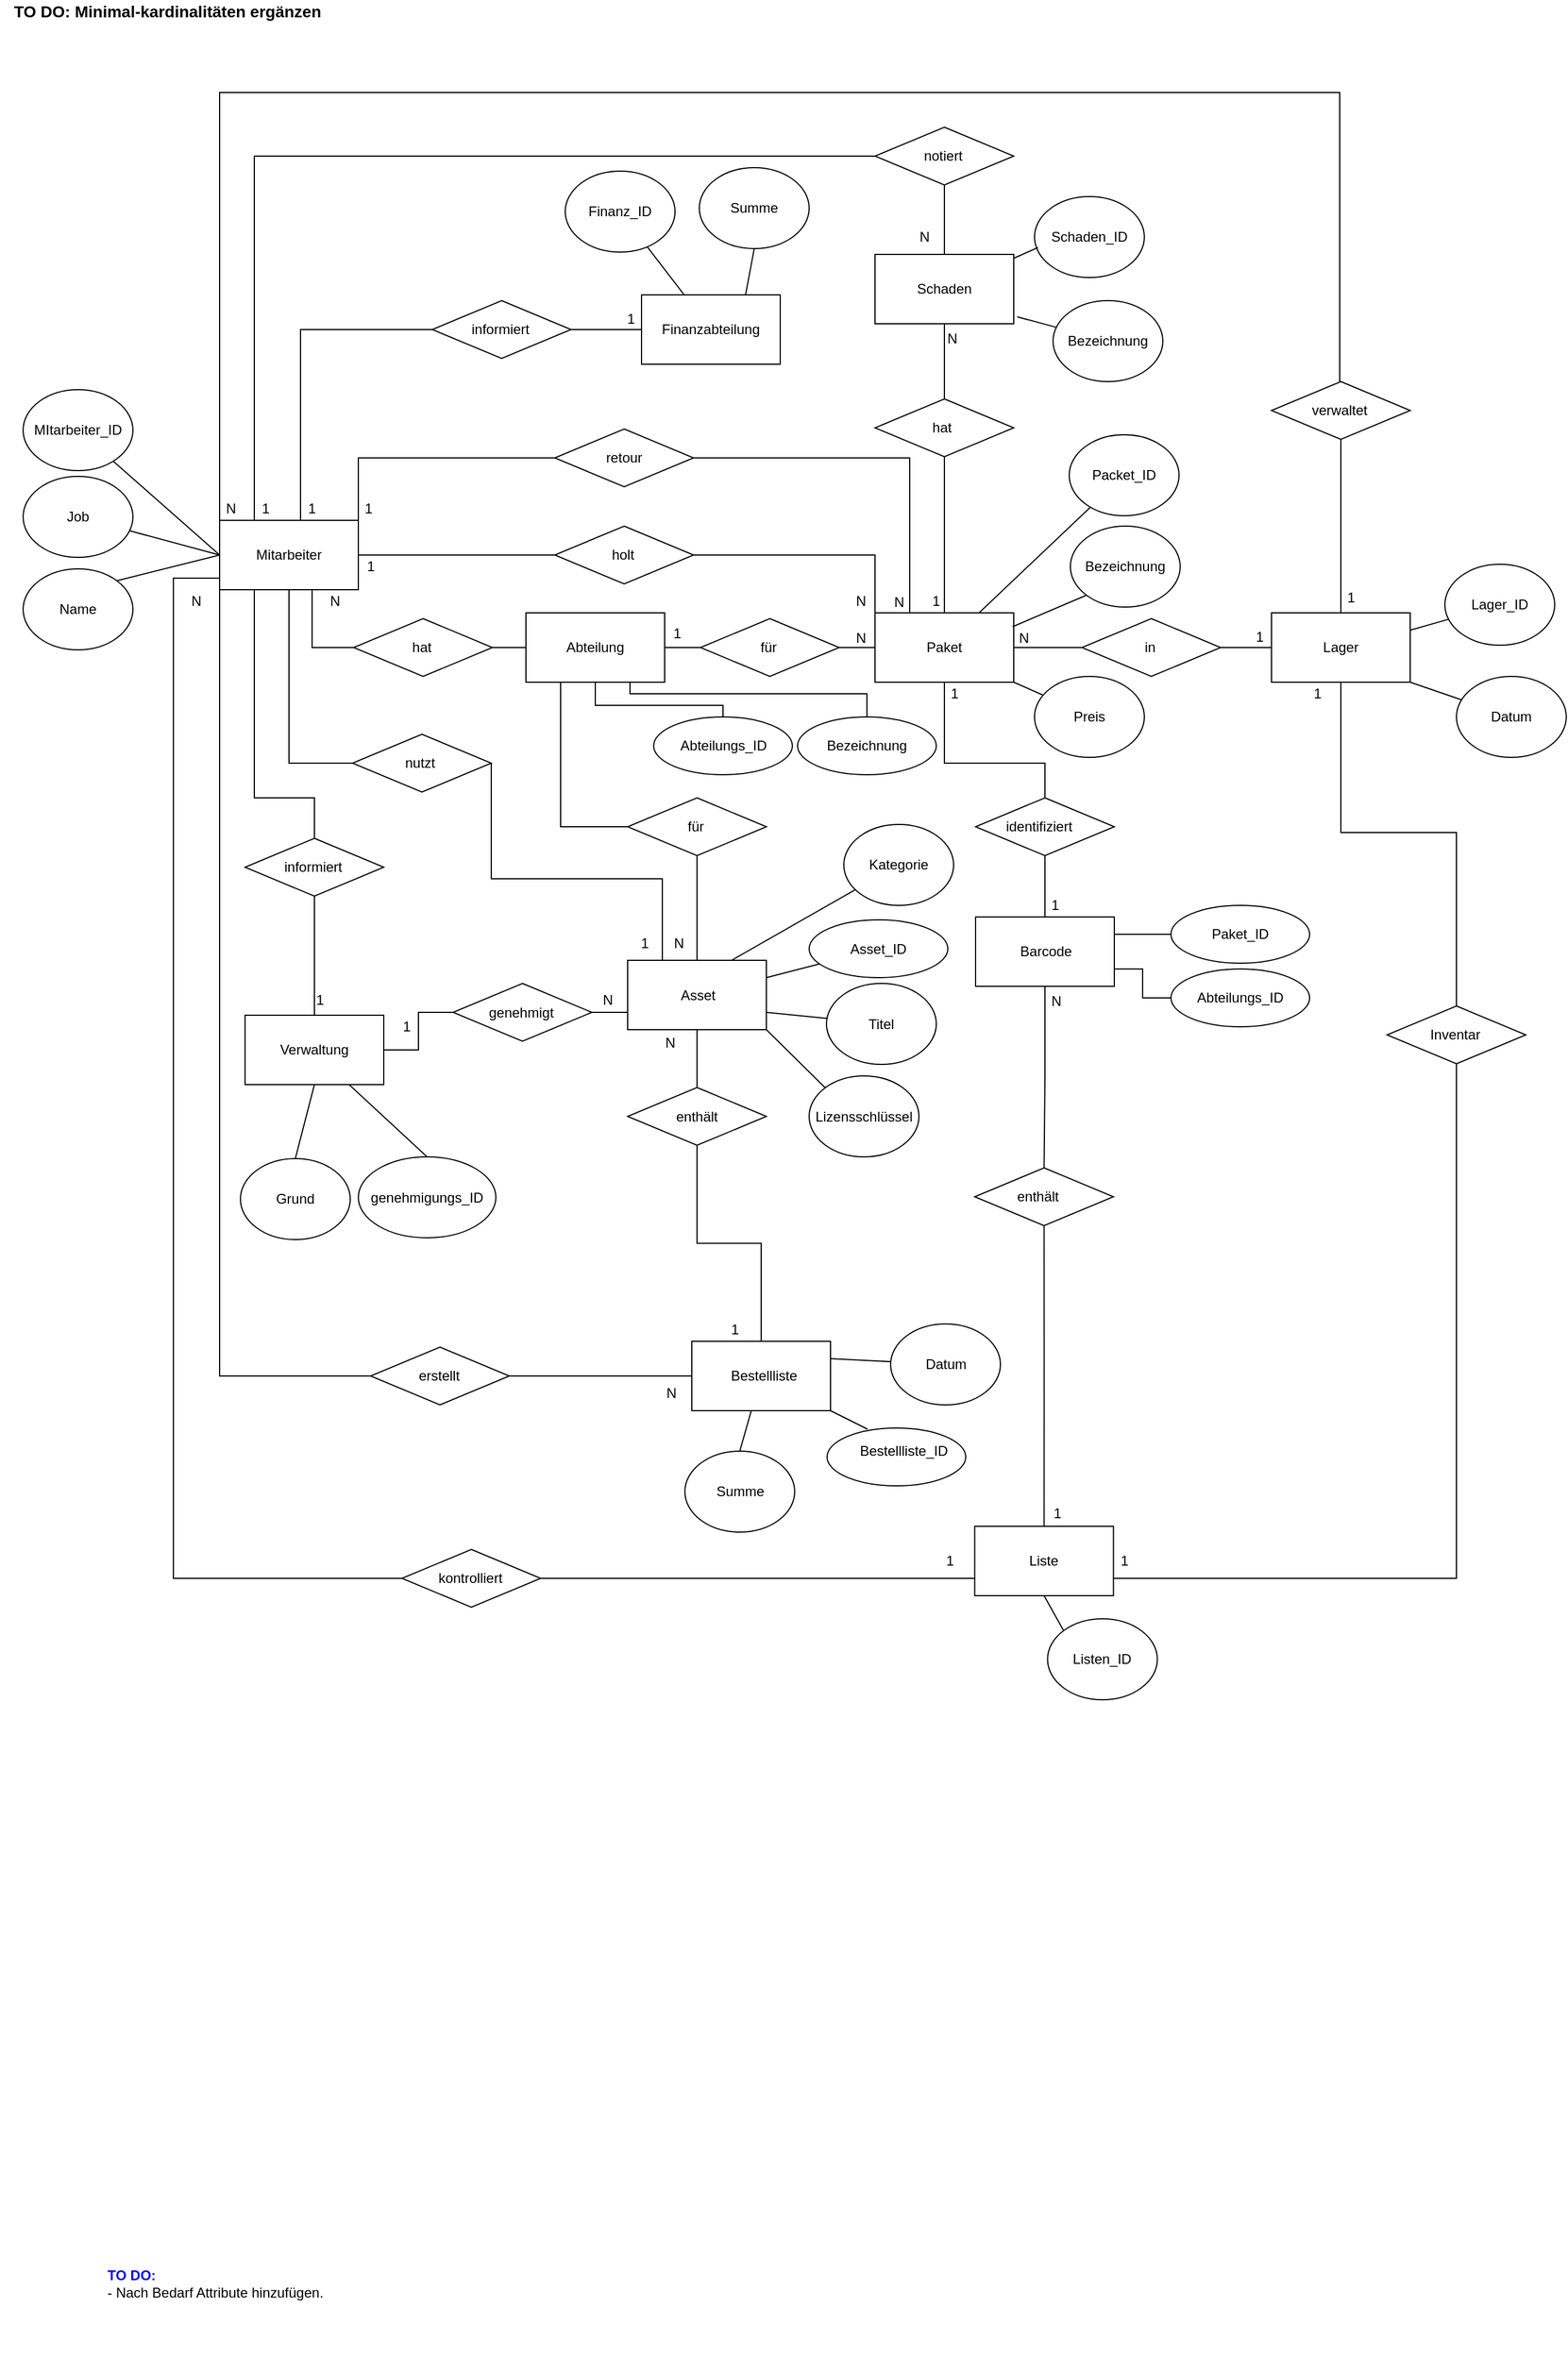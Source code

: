 <mxfile version="14.6.9" type="device"><diagram id="R2lEEEUBdFMjLlhIrx00" name="Page-1"><mxGraphModel dx="6753" dy="2744" grid="1" gridSize="10" guides="1" tooltips="1" connect="1" arrows="1" fold="1" page="1" pageScale="1" pageWidth="850" pageHeight="1100" math="0" shadow="0" extFonts="Permanent Marker^https://fonts.googleapis.com/css?family=Permanent+Marker"><root><mxCell id="0"/><mxCell id="1" parent="0"/><mxCell id="Y0P3rs4uNeHjat1fRH72-158" value="&lt;div align=&quot;left&quot;&gt;&lt;b&gt;&lt;font color=&quot;#0000FF&quot;&gt;TO DO:&lt;/font&gt; &lt;/b&gt;&lt;br&gt;&lt;/div&gt;&lt;div align=&quot;left&quot;&gt;- Nach Bedarf Attribute hinzufügen.&lt;/div&gt;" style="text;html=1;strokeColor=none;fillColor=none;align=left;verticalAlign=middle;whiteSpace=wrap;rounded=0;" parent="1" vertex="1"><mxGeometry x="-2409.5" y="840" width="399" height="130" as="geometry"/></mxCell><mxCell id="_R_d_fyW46zc55ehOHIV-56" style="edgeStyle=orthogonalEdgeStyle;rounded=0;orthogonalLoop=1;jettySize=auto;html=1;exitX=1;exitY=0.5;exitDx=0;exitDy=0;entryX=0;entryY=0.5;entryDx=0;entryDy=0;endArrow=none;endFill=0;" parent="1" source="_R_d_fyW46zc55ehOHIV-1" target="_R_d_fyW46zc55ehOHIV-52" edge="1"><mxGeometry relative="1" as="geometry"/></mxCell><mxCell id="_R_d_fyW46zc55ehOHIV-76" style="edgeStyle=orthogonalEdgeStyle;rounded=0;orthogonalLoop=1;jettySize=auto;html=1;exitX=0;exitY=0.75;exitDx=0;exitDy=0;entryX=0;entryY=0.5;entryDx=0;entryDy=0;endArrow=none;endFill=0;" parent="1" source="_R_d_fyW46zc55ehOHIV-1" target="_R_d_fyW46zc55ehOHIV-74" edge="1"><mxGeometry relative="1" as="geometry"><Array as="points"><mxPoint x="-2310" y="-570"/><mxPoint x="-2350" y="-570"/><mxPoint x="-2350" y="295"/></Array></mxGeometry></mxCell><mxCell id="_R_d_fyW46zc55ehOHIV-115" style="edgeStyle=orthogonalEdgeStyle;rounded=0;orthogonalLoop=1;jettySize=auto;html=1;exitX=0.5;exitY=0;exitDx=0;exitDy=0;entryX=0;entryY=0.5;entryDx=0;entryDy=0;endArrow=none;endFill=0;" parent="1" source="_R_d_fyW46zc55ehOHIV-1" target="_R_d_fyW46zc55ehOHIV-87" edge="1"><mxGeometry relative="1" as="geometry"><Array as="points"><mxPoint x="-2240" y="-620"/><mxPoint x="-2240" y="-785"/></Array></mxGeometry></mxCell><mxCell id="_R_d_fyW46zc55ehOHIV-116" style="edgeStyle=orthogonalEdgeStyle;rounded=0;orthogonalLoop=1;jettySize=auto;html=1;exitX=0;exitY=0;exitDx=0;exitDy=0;endArrow=none;endFill=0;entryX=0.5;entryY=0;entryDx=0;entryDy=0;" parent="1" source="_R_d_fyW46zc55ehOHIV-1" target="_R_d_fyW46zc55ehOHIV-118" edge="1"><mxGeometry relative="1" as="geometry"><mxPoint x="-1341" y="-840" as="targetPoint"/><Array as="points"><mxPoint x="-2310" y="-990"/><mxPoint x="-1341" y="-990"/></Array></mxGeometry></mxCell><mxCell id="_R_d_fyW46zc55ehOHIV-125" style="edgeStyle=orthogonalEdgeStyle;rounded=0;orthogonalLoop=1;jettySize=auto;html=1;exitX=0.5;exitY=0;exitDx=0;exitDy=0;endArrow=none;endFill=0;entryX=0;entryY=0.5;entryDx=0;entryDy=0;" parent="1" source="_R_d_fyW46zc55ehOHIV-1" target="_R_d_fyW46zc55ehOHIV-33" edge="1"><mxGeometry relative="1" as="geometry"><mxPoint x="-2250.059" y="-940" as="targetPoint"/><Array as="points"><mxPoint x="-2280" y="-620"/><mxPoint x="-2280" y="-935"/></Array></mxGeometry></mxCell><mxCell id="s68oPRrGWcNkz7mizjKu-5" style="edgeStyle=orthogonalEdgeStyle;rounded=0;orthogonalLoop=1;jettySize=auto;html=1;exitX=1;exitY=0;exitDx=0;exitDy=0;entryX=0;entryY=0.5;entryDx=0;entryDy=0;startArrow=none;startFill=0;strokeColor=#000000;endArrow=none;endFill=0;" edge="1" parent="1" source="_R_d_fyW46zc55ehOHIV-1" target="_R_d_fyW46zc55ehOHIV-91"><mxGeometry relative="1" as="geometry"/></mxCell><mxCell id="s68oPRrGWcNkz7mizjKu-67" style="edgeStyle=orthogonalEdgeStyle;rounded=0;orthogonalLoop=1;jettySize=auto;html=1;entryX=0.5;entryY=0;entryDx=0;entryDy=0;startArrow=none;startFill=0;endArrow=none;endFill=0;strokeColor=#000000;" edge="1" parent="1" target="s68oPRrGWcNkz7mizjKu-25"><mxGeometry relative="1" as="geometry"><mxPoint x="-2270" y="-560" as="sourcePoint"/><Array as="points"><mxPoint x="-2280" y="-560"/><mxPoint x="-2280" y="-380"/><mxPoint x="-2228" y="-380"/></Array></mxGeometry></mxCell><mxCell id="s68oPRrGWcNkz7mizjKu-75" style="edgeStyle=orthogonalEdgeStyle;rounded=0;orthogonalLoop=1;jettySize=auto;html=1;exitX=0.25;exitY=1;exitDx=0;exitDy=0;entryX=0;entryY=0.5;entryDx=0;entryDy=0;startArrow=none;startFill=0;endArrow=none;endFill=0;strokeColor=#000000;" edge="1" parent="1" source="_R_d_fyW46zc55ehOHIV-1" target="s68oPRrGWcNkz7mizjKu-73"><mxGeometry relative="1" as="geometry"><Array as="points"><mxPoint x="-2310" y="-560"/><mxPoint x="-2310" y="120"/></Array></mxGeometry></mxCell><mxCell id="s68oPRrGWcNkz7mizjKu-90" style="edgeStyle=orthogonalEdgeStyle;rounded=0;orthogonalLoop=1;jettySize=auto;html=1;exitX=0.5;exitY=1;exitDx=0;exitDy=0;entryX=0;entryY=0.5;entryDx=0;entryDy=0;startArrow=none;startFill=0;endArrow=none;endFill=0;strokeColor=#000000;" edge="1" parent="1" source="_R_d_fyW46zc55ehOHIV-1" target="s68oPRrGWcNkz7mizjKu-88"><mxGeometry relative="1" as="geometry"/></mxCell><mxCell id="_R_d_fyW46zc55ehOHIV-1" value="" style="rounded=0;whiteSpace=wrap;html=1;" parent="1" vertex="1"><mxGeometry x="-2310" y="-620" width="120" height="60" as="geometry"/></mxCell><mxCell id="_R_d_fyW46zc55ehOHIV-3" style="edgeStyle=orthogonalEdgeStyle;rounded=0;orthogonalLoop=1;jettySize=auto;html=1;exitX=1;exitY=0.5;exitDx=0;exitDy=0;entryX=0;entryY=0.5;entryDx=0;entryDy=0;endArrow=none;endFill=0;" parent="1" source="_R_d_fyW46zc55ehOHIV-5" target="_R_d_fyW46zc55ehOHIV-27" edge="1"><mxGeometry relative="1" as="geometry"/></mxCell><mxCell id="_R_d_fyW46zc55ehOHIV-4" style="edgeStyle=orthogonalEdgeStyle;rounded=0;orthogonalLoop=1;jettySize=auto;html=1;exitX=0.5;exitY=1;exitDx=0;exitDy=0;entryX=0.5;entryY=0;entryDx=0;entryDy=0;endArrow=none;endFill=0;" parent="1" source="_R_d_fyW46zc55ehOHIV-5" target="_R_d_fyW46zc55ehOHIV-16" edge="1"><mxGeometry relative="1" as="geometry"><Array as="points"><mxPoint x="-1683" y="-410"/><mxPoint x="-1596" y="-410"/></Array></mxGeometry></mxCell><mxCell id="_R_d_fyW46zc55ehOHIV-55" style="edgeStyle=orthogonalEdgeStyle;rounded=0;orthogonalLoop=1;jettySize=auto;html=1;exitX=0;exitY=0;exitDx=0;exitDy=0;entryX=1;entryY=0.5;entryDx=0;entryDy=0;endArrow=none;endFill=0;" parent="1" source="_R_d_fyW46zc55ehOHIV-5" target="_R_d_fyW46zc55ehOHIV-52" edge="1"><mxGeometry relative="1" as="geometry"/></mxCell><mxCell id="_R_d_fyW46zc55ehOHIV-5" value="" style="rounded=0;whiteSpace=wrap;html=1;" parent="1" vertex="1"><mxGeometry x="-1743" y="-540" width="120" height="60" as="geometry"/></mxCell><mxCell id="_R_d_fyW46zc55ehOHIV-6" value="Paket" style="text;html=1;strokeColor=none;fillColor=none;align=center;verticalAlign=middle;whiteSpace=wrap;rounded=0;" parent="1" vertex="1"><mxGeometry x="-1703" y="-520" width="40" height="20" as="geometry"/></mxCell><mxCell id="_R_d_fyW46zc55ehOHIV-7" style="edgeStyle=orthogonalEdgeStyle;rounded=0;orthogonalLoop=1;jettySize=auto;html=1;exitX=0.5;exitY=0;exitDx=0;exitDy=0;entryX=0.5;entryY=1;entryDx=0;entryDy=0;endArrow=none;endFill=0;" parent="1" source="_R_d_fyW46zc55ehOHIV-8" target="_R_d_fyW46zc55ehOHIV-18" edge="1"><mxGeometry relative="1" as="geometry"><Array as="points"><mxPoint x="-1596" y="121"/></Array></mxGeometry></mxCell><mxCell id="_R_d_fyW46zc55ehOHIV-8" value="" style="rounded=0;whiteSpace=wrap;html=1;" parent="1" vertex="1"><mxGeometry x="-1656.75" y="250" width="120" height="60" as="geometry"/></mxCell><mxCell id="_R_d_fyW46zc55ehOHIV-9" value="Liste" style="text;html=1;strokeColor=none;fillColor=none;align=center;verticalAlign=middle;whiteSpace=wrap;rounded=0;" parent="1" vertex="1"><mxGeometry x="-1616.75" y="270" width="40" height="20" as="geometry"/></mxCell><mxCell id="_R_d_fyW46zc55ehOHIV-10" style="edgeStyle=orthogonalEdgeStyle;rounded=0;orthogonalLoop=1;jettySize=auto;html=1;exitX=0.5;exitY=0;exitDx=0;exitDy=0;entryX=0.5;entryY=1;entryDx=0;entryDy=0;endArrow=none;endFill=0;" parent="1" source="_R_d_fyW46zc55ehOHIV-14" target="_R_d_fyW46zc55ehOHIV-16" edge="1"><mxGeometry relative="1" as="geometry"/></mxCell><mxCell id="_R_d_fyW46zc55ehOHIV-11" style="edgeStyle=orthogonalEdgeStyle;rounded=0;orthogonalLoop=1;jettySize=auto;html=1;exitX=0.5;exitY=1;exitDx=0;exitDy=0;entryX=0.5;entryY=0;entryDx=0;entryDy=0;endArrow=none;endFill=0;" parent="1" source="_R_d_fyW46zc55ehOHIV-14" target="_R_d_fyW46zc55ehOHIV-18" edge="1"><mxGeometry relative="1" as="geometry"/></mxCell><mxCell id="_R_d_fyW46zc55ehOHIV-12" style="edgeStyle=orthogonalEdgeStyle;rounded=0;orthogonalLoop=1;jettySize=auto;html=1;exitX=1;exitY=0.25;exitDx=0;exitDy=0;entryX=0;entryY=0.5;entryDx=0;entryDy=0;endArrow=none;endFill=0;" parent="1" source="_R_d_fyW46zc55ehOHIV-14" target="_R_d_fyW46zc55ehOHIV-29" edge="1"><mxGeometry relative="1" as="geometry"/></mxCell><mxCell id="_R_d_fyW46zc55ehOHIV-13" style="edgeStyle=orthogonalEdgeStyle;rounded=0;orthogonalLoop=1;jettySize=auto;html=1;exitX=1;exitY=0.75;exitDx=0;exitDy=0;entryX=0;entryY=0.5;entryDx=0;entryDy=0;endArrow=none;endFill=0;" parent="1" source="_R_d_fyW46zc55ehOHIV-14" target="_R_d_fyW46zc55ehOHIV-31" edge="1"><mxGeometry relative="1" as="geometry"/></mxCell><mxCell id="_R_d_fyW46zc55ehOHIV-14" value="" style="rounded=0;whiteSpace=wrap;html=1;" parent="1" vertex="1"><mxGeometry x="-1656" y="-277" width="120" height="60" as="geometry"/></mxCell><mxCell id="_R_d_fyW46zc55ehOHIV-15" value="Barcode" style="text;html=1;strokeColor=none;fillColor=none;align=center;verticalAlign=middle;whiteSpace=wrap;rounded=0;" parent="1" vertex="1"><mxGeometry x="-1615" y="-257" width="40" height="20" as="geometry"/></mxCell><mxCell id="_R_d_fyW46zc55ehOHIV-16" value="" style="rhombus;whiteSpace=wrap;html=1;" parent="1" vertex="1"><mxGeometry x="-1656" y="-380" width="120" height="50" as="geometry"/></mxCell><mxCell id="_R_d_fyW46zc55ehOHIV-17" value="identifiziert" style="text;html=1;strokeColor=none;fillColor=none;align=center;verticalAlign=middle;whiteSpace=wrap;rounded=0;" parent="1" vertex="1"><mxGeometry x="-1621" y="-365" width="40" height="20" as="geometry"/></mxCell><mxCell id="_R_d_fyW46zc55ehOHIV-18" value="" style="rhombus;whiteSpace=wrap;html=1;" parent="1" vertex="1"><mxGeometry x="-1656.75" y="-60" width="120" height="50" as="geometry"/></mxCell><mxCell id="_R_d_fyW46zc55ehOHIV-19" value="enthält" style="text;html=1;strokeColor=none;fillColor=none;align=center;verticalAlign=middle;whiteSpace=wrap;rounded=0;" parent="1" vertex="1"><mxGeometry x="-1621.75" y="-45" width="40" height="20" as="geometry"/></mxCell><mxCell id="_R_d_fyW46zc55ehOHIV-20" style="edgeStyle=orthogonalEdgeStyle;rounded=0;orthogonalLoop=1;jettySize=auto;html=1;exitX=0.5;exitY=1;exitDx=0;exitDy=0;entryX=0.5;entryY=0;entryDx=0;entryDy=0;endArrow=none;endFill=0;" parent="1" source="_R_d_fyW46zc55ehOHIV-22" target="_R_d_fyW46zc55ehOHIV-25" edge="1"><mxGeometry relative="1" as="geometry"/></mxCell><mxCell id="_R_d_fyW46zc55ehOHIV-22" value="" style="rounded=0;whiteSpace=wrap;html=1;" parent="1" vertex="1"><mxGeometry x="-1743" y="-850" width="120" height="60" as="geometry"/></mxCell><mxCell id="_R_d_fyW46zc55ehOHIV-23" value="Schaden" style="text;html=1;strokeColor=none;fillColor=none;align=center;verticalAlign=middle;whiteSpace=wrap;rounded=0;" parent="1" vertex="1"><mxGeometry x="-1703" y="-830" width="40" height="20" as="geometry"/></mxCell><mxCell id="_R_d_fyW46zc55ehOHIV-24" style="edgeStyle=orthogonalEdgeStyle;rounded=0;orthogonalLoop=1;jettySize=auto;html=1;exitX=0.5;exitY=1;exitDx=0;exitDy=0;endArrow=none;endFill=0;" parent="1" source="_R_d_fyW46zc55ehOHIV-25" target="_R_d_fyW46zc55ehOHIV-5" edge="1"><mxGeometry relative="1" as="geometry"/></mxCell><mxCell id="_R_d_fyW46zc55ehOHIV-25" value="" style="rhombus;whiteSpace=wrap;html=1;" parent="1" vertex="1"><mxGeometry x="-1743" y="-725" width="120" height="50" as="geometry"/></mxCell><mxCell id="_R_d_fyW46zc55ehOHIV-26" value="hat" style="text;html=1;strokeColor=none;fillColor=none;align=center;verticalAlign=middle;whiteSpace=wrap;rounded=0;" parent="1" vertex="1"><mxGeometry x="-1705" y="-710" width="40" height="20" as="geometry"/></mxCell><mxCell id="_R_d_fyW46zc55ehOHIV-27" value="" style="rhombus;whiteSpace=wrap;html=1;" parent="1" vertex="1"><mxGeometry x="-1564" y="-535" width="120" height="50" as="geometry"/></mxCell><mxCell id="_R_d_fyW46zc55ehOHIV-28" value="in" style="text;html=1;strokeColor=none;fillColor=none;align=center;verticalAlign=middle;whiteSpace=wrap;rounded=0;" parent="1" vertex="1"><mxGeometry x="-1525" y="-520" width="40" height="20" as="geometry"/></mxCell><mxCell id="_R_d_fyW46zc55ehOHIV-29" value="" style="ellipse;whiteSpace=wrap;html=1;" parent="1" vertex="1"><mxGeometry x="-1487" y="-287" width="120" height="50" as="geometry"/></mxCell><mxCell id="_R_d_fyW46zc55ehOHIV-30" value="Paket_ID" style="text;html=1;strokeColor=none;fillColor=none;align=center;verticalAlign=middle;whiteSpace=wrap;rounded=0;" parent="1" vertex="1"><mxGeometry x="-1447" y="-272" width="40" height="20" as="geometry"/></mxCell><mxCell id="_R_d_fyW46zc55ehOHIV-31" value="" style="ellipse;whiteSpace=wrap;html=1;" parent="1" vertex="1"><mxGeometry x="-1487" y="-232" width="120" height="50" as="geometry"/></mxCell><mxCell id="_R_d_fyW46zc55ehOHIV-32" value="Abteilungs_ID" style="text;html=1;strokeColor=none;fillColor=none;align=center;verticalAlign=middle;whiteSpace=wrap;rounded=0;" parent="1" vertex="1"><mxGeometry x="-1447" y="-217" width="40" height="20" as="geometry"/></mxCell><mxCell id="_R_d_fyW46zc55ehOHIV-123" style="edgeStyle=orthogonalEdgeStyle;rounded=0;orthogonalLoop=1;jettySize=auto;html=1;exitX=0.5;exitY=1;exitDx=0;exitDy=0;entryX=0.5;entryY=0;entryDx=0;entryDy=0;endArrow=none;endFill=0;" parent="1" source="_R_d_fyW46zc55ehOHIV-33" target="_R_d_fyW46zc55ehOHIV-22" edge="1"><mxGeometry relative="1" as="geometry"/></mxCell><mxCell id="_R_d_fyW46zc55ehOHIV-33" value="" style="rhombus;whiteSpace=wrap;html=1;" parent="1" vertex="1"><mxGeometry x="-1743" y="-960" width="120" height="50" as="geometry"/></mxCell><mxCell id="_R_d_fyW46zc55ehOHIV-34" value="notiert" style="text;html=1;strokeColor=none;fillColor=none;align=center;verticalAlign=middle;whiteSpace=wrap;rounded=0;" parent="1" vertex="1"><mxGeometry x="-1704" y="-945" width="40" height="20" as="geometry"/></mxCell><mxCell id="_R_d_fyW46zc55ehOHIV-36" value="N" style="text;html=1;strokeColor=none;fillColor=none;align=center;verticalAlign=middle;whiteSpace=wrap;rounded=0;" parent="1" vertex="1"><mxGeometry x="-1775" y="-528" width="40" height="20" as="geometry"/></mxCell><mxCell id="_R_d_fyW46zc55ehOHIV-37" value="1" style="text;html=1;strokeColor=none;fillColor=none;align=center;verticalAlign=middle;whiteSpace=wrap;rounded=0;" parent="1" vertex="1"><mxGeometry x="-1607" y="-297" width="40" height="20" as="geometry"/></mxCell><mxCell id="_R_d_fyW46zc55ehOHIV-38" value="1" style="text;html=1;strokeColor=none;fillColor=none;align=center;verticalAlign=middle;whiteSpace=wrap;rounded=0;" parent="1" vertex="1"><mxGeometry x="-1694" y="-480" width="40" height="20" as="geometry"/></mxCell><mxCell id="_R_d_fyW46zc55ehOHIV-39" value="1" style="text;html=1;strokeColor=none;fillColor=none;align=center;verticalAlign=middle;whiteSpace=wrap;rounded=0;" parent="1" vertex="1"><mxGeometry x="-1605" y="229" width="40" height="20" as="geometry"/></mxCell><mxCell id="_R_d_fyW46zc55ehOHIV-40" value="N" style="text;html=1;strokeColor=none;fillColor=none;align=center;verticalAlign=middle;whiteSpace=wrap;rounded=0;" parent="1" vertex="1"><mxGeometry x="-1606" y="-214" width="40" height="20" as="geometry"/></mxCell><mxCell id="_R_d_fyW46zc55ehOHIV-41" value="1" style="text;html=1;strokeColor=none;fillColor=none;align=center;verticalAlign=middle;whiteSpace=wrap;rounded=0;" parent="1" vertex="1"><mxGeometry x="-1698.25" y="270" width="40" height="20" as="geometry"/></mxCell><mxCell id="_R_d_fyW46zc55ehOHIV-42" value="N" style="text;html=1;strokeColor=none;fillColor=none;align=center;verticalAlign=middle;whiteSpace=wrap;rounded=0;" parent="1" vertex="1"><mxGeometry x="-1775" y="-560" width="40" height="20" as="geometry"/></mxCell><mxCell id="_R_d_fyW46zc55ehOHIV-43" value="1" style="text;html=1;strokeColor=none;fillColor=none;align=center;verticalAlign=middle;whiteSpace=wrap;rounded=0;" parent="1" vertex="1"><mxGeometry x="-1710" y="-560" width="40" height="20" as="geometry"/></mxCell><mxCell id="_R_d_fyW46zc55ehOHIV-44" value="N" style="text;html=1;strokeColor=none;fillColor=none;align=center;verticalAlign=middle;whiteSpace=wrap;rounded=0;" parent="1" vertex="1"><mxGeometry x="-1696" y="-787" width="40" height="20" as="geometry"/></mxCell><mxCell id="_R_d_fyW46zc55ehOHIV-45" value="N" style="text;html=1;strokeColor=none;fillColor=none;align=center;verticalAlign=middle;whiteSpace=wrap;rounded=0;" parent="1" vertex="1"><mxGeometry x="-1720" y="-875" width="40" height="20" as="geometry"/></mxCell><mxCell id="_R_d_fyW46zc55ehOHIV-46" value="N" style="text;html=1;strokeColor=none;fillColor=none;align=center;verticalAlign=middle;whiteSpace=wrap;rounded=0;" parent="1" vertex="1"><mxGeometry x="-1742" y="-559" width="40" height="20" as="geometry"/></mxCell><mxCell id="_R_d_fyW46zc55ehOHIV-47" value="N" style="text;html=1;strokeColor=none;fillColor=none;align=center;verticalAlign=middle;whiteSpace=wrap;rounded=0;" parent="1" vertex="1"><mxGeometry x="-1634" y="-528" width="40" height="20" as="geometry"/></mxCell><mxCell id="_R_d_fyW46zc55ehOHIV-48" value="1" style="text;html=1;strokeColor=none;fillColor=none;align=center;verticalAlign=middle;whiteSpace=wrap;rounded=0;" parent="1" vertex="1"><mxGeometry x="-1546.75" y="270" width="40" height="20" as="geometry"/></mxCell><mxCell id="_R_d_fyW46zc55ehOHIV-50" value="Mitarbeiter" style="text;html=1;strokeColor=none;fillColor=none;align=center;verticalAlign=middle;whiteSpace=wrap;rounded=0;" parent="1" vertex="1"><mxGeometry x="-2270" y="-600" width="40" height="20" as="geometry"/></mxCell><mxCell id="_R_d_fyW46zc55ehOHIV-52" value="" style="rhombus;whiteSpace=wrap;html=1;" parent="1" vertex="1"><mxGeometry x="-2020" y="-615" width="120" height="50" as="geometry"/></mxCell><mxCell id="_R_d_fyW46zc55ehOHIV-53" value="holt" style="text;html=1;strokeColor=none;fillColor=none;align=center;verticalAlign=middle;whiteSpace=wrap;rounded=0;" parent="1" vertex="1"><mxGeometry x="-1981" y="-600" width="40" height="20" as="geometry"/></mxCell><mxCell id="_R_d_fyW46zc55ehOHIV-57" style="edgeStyle=orthogonalEdgeStyle;rounded=0;orthogonalLoop=1;jettySize=auto;html=1;entryX=0.5;entryY=0;entryDx=0;entryDy=0;endArrow=none;endFill=0;exitX=0.75;exitY=1;exitDx=0;exitDy=0;" parent="1" source="_R_d_fyW46zc55ehOHIV-60" target="_R_d_fyW46zc55ehOHIV-64" edge="1"><mxGeometry relative="1" as="geometry"><mxPoint x="-1965" y="-480" as="sourcePoint"/><Array as="points"><mxPoint x="-1955" y="-470"/><mxPoint x="-1750" y="-470"/></Array></mxGeometry></mxCell><mxCell id="_R_d_fyW46zc55ehOHIV-59" style="edgeStyle=orthogonalEdgeStyle;rounded=0;orthogonalLoop=1;jettySize=auto;html=1;exitX=1;exitY=0.5;exitDx=0;exitDy=0;entryX=0;entryY=0.5;entryDx=0;entryDy=0;endArrow=none;endFill=0;" parent="1" source="_R_d_fyW46zc55ehOHIV-60" target="_R_d_fyW46zc55ehOHIV-62" edge="1"><mxGeometry relative="1" as="geometry"/></mxCell><mxCell id="s68oPRrGWcNkz7mizjKu-85" style="edgeStyle=orthogonalEdgeStyle;rounded=0;orthogonalLoop=1;jettySize=auto;html=1;exitX=0.5;exitY=1;exitDx=0;exitDy=0;entryX=0.5;entryY=0;entryDx=0;entryDy=0;startArrow=none;startFill=0;endArrow=none;endFill=0;strokeColor=#000000;" edge="1" parent="1" source="_R_d_fyW46zc55ehOHIV-60" target="_R_d_fyW46zc55ehOHIV-66"><mxGeometry relative="1" as="geometry"><Array as="points"><mxPoint x="-1985" y="-460"/><mxPoint x="-1875" y="-460"/></Array></mxGeometry></mxCell><mxCell id="s68oPRrGWcNkz7mizjKu-86" style="edgeStyle=orthogonalEdgeStyle;rounded=0;orthogonalLoop=1;jettySize=auto;html=1;exitX=0.25;exitY=1;exitDx=0;exitDy=0;entryX=0;entryY=0.5;entryDx=0;entryDy=0;startArrow=none;startFill=0;endArrow=none;endFill=0;strokeColor=#000000;" edge="1" parent="1" source="_R_d_fyW46zc55ehOHIV-60" target="s68oPRrGWcNkz7mizjKu-82"><mxGeometry relative="1" as="geometry"/></mxCell><mxCell id="_R_d_fyW46zc55ehOHIV-60" value="" style="rounded=0;whiteSpace=wrap;html=1;" parent="1" vertex="1"><mxGeometry x="-2045" y="-540" width="120" height="60" as="geometry"/></mxCell><mxCell id="_R_d_fyW46zc55ehOHIV-61" value="Abteilung" style="text;html=1;strokeColor=none;fillColor=none;align=center;verticalAlign=middle;whiteSpace=wrap;rounded=0;" parent="1" vertex="1"><mxGeometry x="-2005" y="-520" width="40" height="20" as="geometry"/></mxCell><mxCell id="_R_d_fyW46zc55ehOHIV-69" style="edgeStyle=orthogonalEdgeStyle;rounded=0;orthogonalLoop=1;jettySize=auto;html=1;exitX=1;exitY=0.5;exitDx=0;exitDy=0;endArrow=none;endFill=0;" parent="1" source="_R_d_fyW46zc55ehOHIV-62" target="_R_d_fyW46zc55ehOHIV-5" edge="1"><mxGeometry relative="1" as="geometry"/></mxCell><mxCell id="_R_d_fyW46zc55ehOHIV-62" value="" style="rhombus;whiteSpace=wrap;html=1;" parent="1" vertex="1"><mxGeometry x="-1894" y="-535" width="120" height="50" as="geometry"/></mxCell><mxCell id="_R_d_fyW46zc55ehOHIV-63" value="für" style="text;html=1;strokeColor=none;fillColor=none;align=center;verticalAlign=middle;whiteSpace=wrap;rounded=0;" parent="1" vertex="1"><mxGeometry x="-1855" y="-520" width="40" height="20" as="geometry"/></mxCell><mxCell id="_R_d_fyW46zc55ehOHIV-64" value="" style="ellipse;whiteSpace=wrap;html=1;" parent="1" vertex="1"><mxGeometry x="-1810" y="-450" width="120" height="50" as="geometry"/></mxCell><mxCell id="_R_d_fyW46zc55ehOHIV-65" value="Bezeichnung" style="text;html=1;strokeColor=none;fillColor=none;align=center;verticalAlign=middle;whiteSpace=wrap;rounded=0;" parent="1" vertex="1"><mxGeometry x="-1770" y="-435" width="40" height="20" as="geometry"/></mxCell><mxCell id="_R_d_fyW46zc55ehOHIV-66" value="" style="ellipse;whiteSpace=wrap;html=1;" parent="1" vertex="1"><mxGeometry x="-1934.5" y="-450" width="120" height="50" as="geometry"/></mxCell><mxCell id="_R_d_fyW46zc55ehOHIV-67" value="Abteilungs_ID" style="text;html=1;strokeColor=none;fillColor=none;align=center;verticalAlign=middle;whiteSpace=wrap;rounded=0;" parent="1" vertex="1"><mxGeometry x="-1894.5" y="-435" width="40" height="20" as="geometry"/></mxCell><mxCell id="_R_d_fyW46zc55ehOHIV-68" value="1" style="text;html=1;strokeColor=none;fillColor=none;align=center;verticalAlign=middle;whiteSpace=wrap;rounded=0;" parent="1" vertex="1"><mxGeometry x="-1934" y="-532" width="40" height="20" as="geometry"/></mxCell><mxCell id="_R_d_fyW46zc55ehOHIV-77" style="edgeStyle=orthogonalEdgeStyle;rounded=0;orthogonalLoop=1;jettySize=auto;html=1;exitX=1;exitY=0.5;exitDx=0;exitDy=0;entryX=0;entryY=0.75;entryDx=0;entryDy=0;endArrow=none;endFill=0;" parent="1" source="_R_d_fyW46zc55ehOHIV-74" target="_R_d_fyW46zc55ehOHIV-8" edge="1"><mxGeometry relative="1" as="geometry"><Array as="points"><mxPoint x="-1894.75" y="295"/><mxPoint x="-1894.75" y="295"/></Array></mxGeometry></mxCell><mxCell id="_R_d_fyW46zc55ehOHIV-74" value="" style="rhombus;whiteSpace=wrap;html=1;" parent="1" vertex="1"><mxGeometry x="-2152.25" y="270" width="120" height="50" as="geometry"/></mxCell><mxCell id="_R_d_fyW46zc55ehOHIV-75" value="kontrolliert" style="text;html=1;strokeColor=none;fillColor=none;align=center;verticalAlign=middle;whiteSpace=wrap;rounded=0;" parent="1" vertex="1"><mxGeometry x="-2113.25" y="285" width="40" height="20" as="geometry"/></mxCell><mxCell id="_R_d_fyW46zc55ehOHIV-84" style="edgeStyle=orthogonalEdgeStyle;rounded=0;orthogonalLoop=1;jettySize=auto;html=1;exitX=0;exitY=0.5;exitDx=0;exitDy=0;entryX=1;entryY=0.5;entryDx=0;entryDy=0;endArrow=none;endFill=0;" parent="1" source="_R_d_fyW46zc55ehOHIV-85" target="_R_d_fyW46zc55ehOHIV-87" edge="1"><mxGeometry relative="1" as="geometry"/></mxCell><mxCell id="_R_d_fyW46zc55ehOHIV-85" value="" style="rounded=0;whiteSpace=wrap;html=1;" parent="1" vertex="1"><mxGeometry x="-1945" y="-815" width="120" height="60" as="geometry"/></mxCell><mxCell id="_R_d_fyW46zc55ehOHIV-86" value="Finanzabteilung" style="text;html=1;strokeColor=none;fillColor=none;align=center;verticalAlign=middle;whiteSpace=wrap;rounded=0;" parent="1" vertex="1"><mxGeometry x="-1905" y="-795" width="40" height="20" as="geometry"/></mxCell><mxCell id="_R_d_fyW46zc55ehOHIV-87" value="" style="rhombus;whiteSpace=wrap;html=1;" parent="1" vertex="1"><mxGeometry x="-2126" y="-810" width="120" height="50" as="geometry"/></mxCell><mxCell id="_R_d_fyW46zc55ehOHIV-88" value="informiert" style="text;html=1;strokeColor=none;fillColor=none;align=center;verticalAlign=middle;whiteSpace=wrap;rounded=0;" parent="1" vertex="1"><mxGeometry x="-2087" y="-795" width="40" height="20" as="geometry"/></mxCell><mxCell id="_R_d_fyW46zc55ehOHIV-89" value="1" style="text;html=1;strokeColor=none;fillColor=none;align=center;verticalAlign=middle;whiteSpace=wrap;rounded=0;" parent="1" vertex="1"><mxGeometry x="-1974" y="-804" width="40" height="20" as="geometry"/></mxCell><mxCell id="s68oPRrGWcNkz7mizjKu-7" style="edgeStyle=orthogonalEdgeStyle;rounded=0;orthogonalLoop=1;jettySize=auto;html=1;exitX=1;exitY=0.5;exitDx=0;exitDy=0;entryX=0.25;entryY=0;entryDx=0;entryDy=0;startArrow=none;startFill=0;endArrow=none;endFill=0;strokeColor=#000000;" edge="1" parent="1" source="_R_d_fyW46zc55ehOHIV-91" target="_R_d_fyW46zc55ehOHIV-5"><mxGeometry relative="1" as="geometry"/></mxCell><mxCell id="_R_d_fyW46zc55ehOHIV-91" value="" style="rhombus;whiteSpace=wrap;html=1;" parent="1" vertex="1"><mxGeometry x="-2020" y="-699" width="120" height="50" as="geometry"/></mxCell><mxCell id="_R_d_fyW46zc55ehOHIV-96" value="retour" style="text;html=1;strokeColor=none;fillColor=none;align=center;verticalAlign=middle;whiteSpace=wrap;rounded=0;" parent="1" vertex="1"><mxGeometry x="-1980" y="-684" width="40" height="20" as="geometry"/></mxCell><mxCell id="_R_d_fyW46zc55ehOHIV-97" style="edgeStyle=orthogonalEdgeStyle;rounded=0;orthogonalLoop=1;jettySize=auto;html=1;exitX=0;exitY=0.5;exitDx=0;exitDy=0;entryX=1;entryY=0.5;entryDx=0;entryDy=0;endArrow=none;endFill=0;" parent="1" source="_R_d_fyW46zc55ehOHIV-98" target="_R_d_fyW46zc55ehOHIV-27" edge="1"><mxGeometry relative="1" as="geometry"><mxPoint x="-1290.0" y="-509" as="targetPoint"/></mxGeometry></mxCell><mxCell id="_R_d_fyW46zc55ehOHIV-110" style="edgeStyle=orthogonalEdgeStyle;rounded=0;orthogonalLoop=1;jettySize=auto;html=1;exitX=0.75;exitY=1;exitDx=0;exitDy=0;entryX=0.5;entryY=0;entryDx=0;entryDy=0;endArrow=none;endFill=0;" parent="1" source="_R_d_fyW46zc55ehOHIV-98" target="_R_d_fyW46zc55ehOHIV-105" edge="1"><mxGeometry relative="1" as="geometry"><Array as="points"><mxPoint x="-1340" y="-480"/><mxPoint x="-1340" y="-350"/><mxPoint x="-1240" y="-350"/></Array></mxGeometry></mxCell><mxCell id="_R_d_fyW46zc55ehOHIV-98" value="" style="rounded=0;whiteSpace=wrap;html=1;" parent="1" vertex="1"><mxGeometry x="-1400" y="-540" width="120" height="60" as="geometry"/></mxCell><mxCell id="_R_d_fyW46zc55ehOHIV-99" value="Lager" style="text;html=1;strokeColor=none;fillColor=none;align=center;verticalAlign=middle;whiteSpace=wrap;rounded=0;" parent="1" vertex="1"><mxGeometry x="-1360" y="-520" width="40" height="20" as="geometry"/></mxCell><mxCell id="_R_d_fyW46zc55ehOHIV-102" value="1" style="text;html=1;strokeColor=none;fillColor=none;align=center;verticalAlign=middle;whiteSpace=wrap;rounded=0;" parent="1" vertex="1"><mxGeometry x="-1430" y="-529" width="40" height="20" as="geometry"/></mxCell><mxCell id="_R_d_fyW46zc55ehOHIV-103" value="1" style="text;html=1;strokeColor=none;fillColor=none;align=center;verticalAlign=middle;whiteSpace=wrap;rounded=0;" parent="1" vertex="1"><mxGeometry x="-1351" y="-563" width="40" height="20" as="geometry"/></mxCell><mxCell id="_R_d_fyW46zc55ehOHIV-104" value="1" style="text;html=1;strokeColor=none;fillColor=none;align=center;verticalAlign=middle;whiteSpace=wrap;rounded=0;" parent="1" vertex="1"><mxGeometry x="-1380" y="-480" width="40" height="20" as="geometry"/></mxCell><mxCell id="_R_d_fyW46zc55ehOHIV-114" style="edgeStyle=orthogonalEdgeStyle;rounded=0;orthogonalLoop=1;jettySize=auto;html=1;exitX=0.5;exitY=1;exitDx=0;exitDy=0;entryX=1;entryY=0.75;entryDx=0;entryDy=0;endArrow=none;endFill=0;" parent="1" source="_R_d_fyW46zc55ehOHIV-105" target="_R_d_fyW46zc55ehOHIV-8" edge="1"><mxGeometry relative="1" as="geometry"><Array as="points"><mxPoint x="-1240" y="295"/></Array></mxGeometry></mxCell><mxCell id="_R_d_fyW46zc55ehOHIV-105" value="" style="rhombus;whiteSpace=wrap;html=1;" parent="1" vertex="1"><mxGeometry x="-1300" y="-200" width="120" height="50" as="geometry"/></mxCell><mxCell id="_R_d_fyW46zc55ehOHIV-106" value="Inventar" style="text;html=1;strokeColor=none;fillColor=none;align=center;verticalAlign=middle;whiteSpace=wrap;rounded=0;" parent="1" vertex="1"><mxGeometry x="-1261" y="-185" width="40" height="20" as="geometry"/></mxCell><mxCell id="_R_d_fyW46zc55ehOHIV-120" style="edgeStyle=orthogonalEdgeStyle;rounded=0;orthogonalLoop=1;jettySize=auto;html=1;exitX=0.5;exitY=1;exitDx=0;exitDy=0;entryX=0.5;entryY=0;entryDx=0;entryDy=0;endArrow=none;endFill=0;" parent="1" source="_R_d_fyW46zc55ehOHIV-118" target="_R_d_fyW46zc55ehOHIV-98" edge="1"><mxGeometry relative="1" as="geometry"/></mxCell><mxCell id="_R_d_fyW46zc55ehOHIV-118" value="" style="rhombus;whiteSpace=wrap;html=1;" parent="1" vertex="1"><mxGeometry x="-1400" y="-740" width="120" height="50" as="geometry"/></mxCell><mxCell id="_R_d_fyW46zc55ehOHIV-119" value="verwaltet" style="text;html=1;strokeColor=none;fillColor=none;align=center;verticalAlign=middle;whiteSpace=wrap;rounded=0;" parent="1" vertex="1"><mxGeometry x="-1361" y="-725" width="40" height="20" as="geometry"/></mxCell><mxCell id="_R_d_fyW46zc55ehOHIV-128" style="edgeStyle=orthogonalEdgeStyle;rounded=0;orthogonalLoop=1;jettySize=auto;html=1;exitX=1;exitY=0.5;exitDx=0;exitDy=0;entryX=0;entryY=0.5;entryDx=0;entryDy=0;endArrow=none;endFill=0;" parent="1" source="_R_d_fyW46zc55ehOHIV-126" target="_R_d_fyW46zc55ehOHIV-60" edge="1"><mxGeometry relative="1" as="geometry"/></mxCell><mxCell id="_R_d_fyW46zc55ehOHIV-129" style="edgeStyle=orthogonalEdgeStyle;rounded=0;orthogonalLoop=1;jettySize=auto;html=1;exitX=0;exitY=0.5;exitDx=0;exitDy=0;entryX=0.5;entryY=1;entryDx=0;entryDy=0;endArrow=none;endFill=0;" parent="1" source="_R_d_fyW46zc55ehOHIV-126" target="_R_d_fyW46zc55ehOHIV-1" edge="1"><mxGeometry relative="1" as="geometry"><Array as="points"><mxPoint x="-2230" y="-510"/><mxPoint x="-2230" y="-560"/></Array></mxGeometry></mxCell><mxCell id="_R_d_fyW46zc55ehOHIV-126" value="" style="rhombus;whiteSpace=wrap;html=1;" parent="1" vertex="1"><mxGeometry x="-2194" y="-535" width="120" height="50" as="geometry"/></mxCell><mxCell id="_R_d_fyW46zc55ehOHIV-127" value="hat" style="text;html=1;strokeColor=none;fillColor=none;align=center;verticalAlign=middle;whiteSpace=wrap;rounded=0;" parent="1" vertex="1"><mxGeometry x="-2155" y="-520" width="40" height="20" as="geometry"/></mxCell><mxCell id="_R_d_fyW46zc55ehOHIV-131" value="1" style="text;html=1;strokeColor=none;fillColor=none;align=center;verticalAlign=middle;whiteSpace=wrap;rounded=0;" parent="1" vertex="1"><mxGeometry x="-2250" y="-640" width="40" height="20" as="geometry"/></mxCell><mxCell id="_R_d_fyW46zc55ehOHIV-132" value="1" style="text;html=1;strokeColor=none;fillColor=none;align=center;verticalAlign=middle;whiteSpace=wrap;rounded=0;" parent="1" vertex="1"><mxGeometry x="-2199" y="-590" width="40" height="20" as="geometry"/></mxCell><mxCell id="_R_d_fyW46zc55ehOHIV-133" value="N" style="text;html=1;strokeColor=none;fillColor=none;align=center;verticalAlign=middle;whiteSpace=wrap;rounded=0;" parent="1" vertex="1"><mxGeometry x="-2230" y="-560" width="40" height="20" as="geometry"/></mxCell><mxCell id="_R_d_fyW46zc55ehOHIV-137" value="N" style="text;html=1;strokeColor=none;fillColor=none;align=center;verticalAlign=middle;whiteSpace=wrap;rounded=0;" parent="1" vertex="1"><mxGeometry x="-2350" y="-560" width="40" height="20" as="geometry"/></mxCell><mxCell id="_R_d_fyW46zc55ehOHIV-138" value="1" style="text;html=1;strokeColor=none;fillColor=none;align=center;verticalAlign=middle;whiteSpace=wrap;rounded=0;" parent="1" vertex="1"><mxGeometry x="-2290" y="-640" width="40" height="20" as="geometry"/></mxCell><mxCell id="_R_d_fyW46zc55ehOHIV-141" value="N" style="text;html=1;strokeColor=none;fillColor=none;align=center;verticalAlign=middle;whiteSpace=wrap;rounded=0;" parent="1" vertex="1"><mxGeometry x="-2320" y="-640" width="40" height="20" as="geometry"/></mxCell><mxCell id="4nArfHA0KIjbY4lrzI_A-1" value="Schaden_ID" style="ellipse;whiteSpace=wrap;html=1;" parent="1" vertex="1"><mxGeometry x="-1605" y="-900" width="95" height="70" as="geometry"/></mxCell><mxCell id="4nArfHA0KIjbY4lrzI_A-2" value="Lager_ID" style="ellipse;whiteSpace=wrap;html=1;" parent="1" vertex="1"><mxGeometry x="-1250" y="-582" width="95" height="70" as="geometry"/></mxCell><mxCell id="4nArfHA0KIjbY4lrzI_A-3" value="Listen_ID" style="ellipse;whiteSpace=wrap;html=1;" parent="1" vertex="1"><mxGeometry x="-1593.75" y="330" width="95" height="70" as="geometry"/></mxCell><mxCell id="4nArfHA0KIjbY4lrzI_A-4" value="MItarbeiter_ID" style="ellipse;whiteSpace=wrap;html=1;" parent="1" vertex="1"><mxGeometry x="-2480" y="-733" width="95" height="70" as="geometry"/></mxCell><mxCell id="4nArfHA0KIjbY4lrzI_A-5" value="Bezeichnung" style="ellipse;whiteSpace=wrap;html=1;" parent="1" vertex="1"><mxGeometry x="-1589" y="-810" width="95" height="70" as="geometry"/></mxCell><mxCell id="4nArfHA0KIjbY4lrzI_A-6" value="Finanz_ID" style="ellipse;whiteSpace=wrap;html=1;" parent="1" vertex="1"><mxGeometry x="-2011" y="-922" width="95" height="70" as="geometry"/></mxCell><mxCell id="4nArfHA0KIjbY4lrzI_A-7" value="Summe" style="ellipse;whiteSpace=wrap;html=1;" parent="1" vertex="1"><mxGeometry x="-1895" y="-925" width="95" height="70" as="geometry"/></mxCell><mxCell id="4nArfHA0KIjbY4lrzI_A-8" value="Name" style="ellipse;whiteSpace=wrap;html=1;" parent="1" vertex="1"><mxGeometry x="-2480" y="-578" width="95" height="70" as="geometry"/></mxCell><mxCell id="4nArfHA0KIjbY4lrzI_A-9" value="Job" style="ellipse;whiteSpace=wrap;html=1;" parent="1" vertex="1"><mxGeometry x="-2480" y="-658" width="95" height="70" as="geometry"/></mxCell><mxCell id="4nArfHA0KIjbY4lrzI_A-11" value="Datum" style="ellipse;whiteSpace=wrap;html=1;" parent="1" vertex="1"><mxGeometry x="-1240" y="-485" width="95" height="70" as="geometry"/></mxCell><mxCell id="4nArfHA0KIjbY4lrzI_A-12" value="Packet_ID" style="ellipse;whiteSpace=wrap;html=1;" parent="1" vertex="1"><mxGeometry x="-1575" y="-694" width="95" height="70" as="geometry"/></mxCell><mxCell id="4nArfHA0KIjbY4lrzI_A-13" value="Bezeichnung" style="ellipse;whiteSpace=wrap;html=1;" parent="1" vertex="1"><mxGeometry x="-1574" y="-615" width="95" height="70" as="geometry"/></mxCell><mxCell id="4nArfHA0KIjbY4lrzI_A-14" value="Preis" style="ellipse;whiteSpace=wrap;html=1;" parent="1" vertex="1"><mxGeometry x="-1605" y="-485" width="95" height="70" as="geometry"/></mxCell><mxCell id="4nArfHA0KIjbY4lrzI_A-15" value="" style="endArrow=none;html=1;exitX=1;exitY=1;exitDx=0;exitDy=0;" parent="1" source="_R_d_fyW46zc55ehOHIV-5" target="4nArfHA0KIjbY4lrzI_A-14" edge="1"><mxGeometry width="50" height="50" relative="1" as="geometry"><mxPoint x="-1600" y="-320" as="sourcePoint"/><mxPoint x="-1550" y="-370" as="targetPoint"/><Array as="points"><mxPoint x="-1598" y="-469"/></Array></mxGeometry></mxCell><mxCell id="4nArfHA0KIjbY4lrzI_A-18" value="" style="endArrow=none;html=1;exitX=0.75;exitY=0;exitDx=0;exitDy=0;" parent="1" source="_R_d_fyW46zc55ehOHIV-5" target="4nArfHA0KIjbY4lrzI_A-12" edge="1"><mxGeometry width="50" height="50" relative="1" as="geometry"><mxPoint x="-1850" y="-400" as="sourcePoint"/><mxPoint x="-1800" y="-450" as="targetPoint"/></mxGeometry></mxCell><mxCell id="4nArfHA0KIjbY4lrzI_A-19" value="" style="endArrow=none;html=1;entryX=0;entryY=1;entryDx=0;entryDy=0;exitX=0.25;exitY=0;exitDx=0;exitDy=0;" parent="1" source="_R_d_fyW46zc55ehOHIV-47" target="4nArfHA0KIjbY4lrzI_A-13" edge="1"><mxGeometry width="50" height="50" relative="1" as="geometry"><mxPoint x="-1620" y="-520" as="sourcePoint"/><mxPoint x="-1800" y="-450" as="targetPoint"/></mxGeometry></mxCell><mxCell id="4nArfHA0KIjbY4lrzI_A-20" value="" style="endArrow=none;html=1;entryX=1.025;entryY=0.9;entryDx=0;entryDy=0;entryPerimeter=0;" parent="1" source="4nArfHA0KIjbY4lrzI_A-5" target="_R_d_fyW46zc55ehOHIV-22" edge="1"><mxGeometry width="50" height="50" relative="1" as="geometry"><mxPoint x="-1580" y="-700" as="sourcePoint"/><mxPoint x="-1530" y="-750" as="targetPoint"/></mxGeometry></mxCell><mxCell id="4nArfHA0KIjbY4lrzI_A-21" value="" style="endArrow=none;html=1;entryX=0.032;entryY=0.629;entryDx=0;entryDy=0;entryPerimeter=0;" parent="1" source="_R_d_fyW46zc55ehOHIV-22" target="4nArfHA0KIjbY4lrzI_A-1" edge="1"><mxGeometry width="50" height="50" relative="1" as="geometry"><mxPoint x="-1580" y="-700" as="sourcePoint"/><mxPoint x="-1530" y="-750" as="targetPoint"/></mxGeometry></mxCell><mxCell id="4nArfHA0KIjbY4lrzI_A-22" value="" style="endArrow=none;html=1;entryX=0.5;entryY=1;entryDx=0;entryDy=0;exitX=0.75;exitY=0;exitDx=0;exitDy=0;" parent="1" source="_R_d_fyW46zc55ehOHIV-85" target="4nArfHA0KIjbY4lrzI_A-7" edge="1"><mxGeometry width="50" height="50" relative="1" as="geometry"><mxPoint x="-1881" y="-595" as="sourcePoint"/><mxPoint x="-1831" y="-645" as="targetPoint"/></mxGeometry></mxCell><mxCell id="4nArfHA0KIjbY4lrzI_A-23" value="" style="endArrow=none;html=1;" parent="1" source="_R_d_fyW46zc55ehOHIV-85" target="4nArfHA0KIjbY4lrzI_A-6" edge="1"><mxGeometry width="50" height="50" relative="1" as="geometry"><mxPoint x="-1881" y="-595" as="sourcePoint"/><mxPoint x="-1831" y="-645" as="targetPoint"/></mxGeometry></mxCell><mxCell id="4nArfHA0KIjbY4lrzI_A-24" value="" style="endArrow=none;html=1;exitX=0;exitY=0.5;exitDx=0;exitDy=0;" parent="1" source="_R_d_fyW46zc55ehOHIV-1" target="4nArfHA0KIjbY4lrzI_A-4" edge="1"><mxGeometry width="50" height="50" relative="1" as="geometry"><mxPoint x="-2160" y="-540" as="sourcePoint"/><mxPoint x="-2110" y="-590" as="targetPoint"/></mxGeometry></mxCell><mxCell id="4nArfHA0KIjbY4lrzI_A-25" value="" style="endArrow=none;html=1;" parent="1" source="4nArfHA0KIjbY4lrzI_A-9" edge="1"><mxGeometry width="50" height="50" relative="1" as="geometry"><mxPoint x="-2160" y="-540" as="sourcePoint"/><mxPoint x="-2310" y="-590" as="targetPoint"/></mxGeometry></mxCell><mxCell id="4nArfHA0KIjbY4lrzI_A-26" value="" style="endArrow=none;html=1;exitX=1;exitY=0;exitDx=0;exitDy=0;entryX=0;entryY=0.5;entryDx=0;entryDy=0;" parent="1" source="4nArfHA0KIjbY4lrzI_A-8" target="_R_d_fyW46zc55ehOHIV-1" edge="1"><mxGeometry width="50" height="50" relative="1" as="geometry"><mxPoint x="-2160" y="-540" as="sourcePoint"/><mxPoint x="-2110" y="-590" as="targetPoint"/></mxGeometry></mxCell><mxCell id="4nArfHA0KIjbY4lrzI_A-27" value="" style="endArrow=none;html=1;exitX=1;exitY=0.25;exitDx=0;exitDy=0;" parent="1" source="_R_d_fyW46zc55ehOHIV-98" target="4nArfHA0KIjbY4lrzI_A-2" edge="1"><mxGeometry width="50" height="50" relative="1" as="geometry"><mxPoint x="-1100" y="-440" as="sourcePoint"/><mxPoint x="-1050" y="-490" as="targetPoint"/></mxGeometry></mxCell><mxCell id="4nArfHA0KIjbY4lrzI_A-28" value="" style="endArrow=none;html=1;exitX=1;exitY=1;exitDx=0;exitDy=0;" parent="1" source="_R_d_fyW46zc55ehOHIV-98" target="4nArfHA0KIjbY4lrzI_A-11" edge="1"><mxGeometry width="50" height="50" relative="1" as="geometry"><mxPoint x="-1100" y="-440" as="sourcePoint"/><mxPoint x="-1050" y="-490" as="targetPoint"/></mxGeometry></mxCell><mxCell id="4nArfHA0KIjbY4lrzI_A-29" value="" style="endArrow=none;html=1;entryX=0.5;entryY=1;entryDx=0;entryDy=0;exitX=0;exitY=0;exitDx=0;exitDy=0;" parent="1" source="4nArfHA0KIjbY4lrzI_A-3" target="_R_d_fyW46zc55ehOHIV-8" edge="1"><mxGeometry width="50" height="50" relative="1" as="geometry"><mxPoint x="-1313.75" y="300" as="sourcePoint"/><mxPoint x="-1263.75" y="250" as="targetPoint"/></mxGeometry></mxCell><mxCell id="9NEsNMfjLLRpzdJuHsC_-1" value="1" style="text;html=1;strokeColor=none;fillColor=none;align=center;verticalAlign=middle;whiteSpace=wrap;rounded=0;" parent="1" vertex="1"><mxGeometry x="-2201" y="-640" width="40" height="20" as="geometry"/></mxCell><mxCell id="9NEsNMfjLLRpzdJuHsC_-2" value="TO DO: Minimal-kardinalitäten ergänzen" style="text;html=1;strokeColor=none;fillColor=none;align=center;verticalAlign=middle;whiteSpace=wrap;rounded=0;fontSize=14;fontStyle=1" parent="1" vertex="1"><mxGeometry x="-2500" y="-1070" width="290" height="20" as="geometry"/></mxCell><mxCell id="s68oPRrGWcNkz7mizjKu-70" style="edgeStyle=orthogonalEdgeStyle;rounded=0;orthogonalLoop=1;jettySize=auto;html=1;exitX=0.5;exitY=1;exitDx=0;exitDy=0;startArrow=none;startFill=0;endArrow=none;endFill=0;strokeColor=#000000;entryX=0.5;entryY=0;entryDx=0;entryDy=0;" edge="1" parent="1" source="s68oPRrGWcNkz7mizjKu-25" target="s68oPRrGWcNkz7mizjKu-29"><mxGeometry relative="1" as="geometry"><mxPoint x="-2358.62" y="-238" as="targetPoint"/><Array as="points"><mxPoint x="-2227.62" y="-198"/><mxPoint x="-2227.62" y="-198"/></Array></mxGeometry></mxCell><mxCell id="s68oPRrGWcNkz7mizjKu-25" value="" style="rhombus;whiteSpace=wrap;html=1;" vertex="1" parent="1"><mxGeometry x="-2288" y="-345" width="120" height="50" as="geometry"/></mxCell><mxCell id="s68oPRrGWcNkz7mizjKu-26" value="informiert" style="text;html=1;strokeColor=none;fillColor=none;align=center;verticalAlign=middle;whiteSpace=wrap;rounded=0;" vertex="1" parent="1"><mxGeometry x="-2249" y="-330" width="40" height="20" as="geometry"/></mxCell><mxCell id="s68oPRrGWcNkz7mizjKu-79" style="edgeStyle=orthogonalEdgeStyle;rounded=0;orthogonalLoop=1;jettySize=auto;html=1;exitX=1;exitY=0.5;exitDx=0;exitDy=0;entryX=0;entryY=0.5;entryDx=0;entryDy=0;startArrow=none;startFill=0;endArrow=none;endFill=0;strokeColor=#000000;" edge="1" parent="1" source="s68oPRrGWcNkz7mizjKu-29" target="s68oPRrGWcNkz7mizjKu-77"><mxGeometry relative="1" as="geometry"/></mxCell><mxCell id="s68oPRrGWcNkz7mizjKu-29" value="" style="rounded=0;whiteSpace=wrap;html=1;" vertex="1" parent="1"><mxGeometry x="-2288" y="-192" width="120" height="60" as="geometry"/></mxCell><mxCell id="s68oPRrGWcNkz7mizjKu-30" value="Verwaltung" style="text;html=1;strokeColor=none;fillColor=none;align=center;verticalAlign=middle;whiteSpace=wrap;rounded=0;" vertex="1" parent="1"><mxGeometry x="-2248" y="-172" width="40" height="20" as="geometry"/></mxCell><mxCell id="s68oPRrGWcNkz7mizjKu-31" value="1" style="text;html=1;strokeColor=none;fillColor=none;align=center;verticalAlign=middle;whiteSpace=wrap;rounded=0;" vertex="1" parent="1"><mxGeometry x="-2243" y="-215" width="40" height="20" as="geometry"/></mxCell><mxCell id="s68oPRrGWcNkz7mizjKu-32" value="genehmigungs_ID" style="ellipse;whiteSpace=wrap;html=1;" vertex="1" parent="1"><mxGeometry x="-2190" y="-69.5" width="119" height="70" as="geometry"/></mxCell><mxCell id="s68oPRrGWcNkz7mizjKu-33" value="Grund" style="ellipse;whiteSpace=wrap;html=1;" vertex="1" parent="1"><mxGeometry x="-2292" y="-68" width="95" height="70" as="geometry"/></mxCell><mxCell id="s68oPRrGWcNkz7mizjKu-36" value="1" style="text;html=1;strokeColor=none;fillColor=none;align=center;verticalAlign=middle;whiteSpace=wrap;rounded=0;" vertex="1" parent="1"><mxGeometry x="-2168" y="-192" width="40" height="20" as="geometry"/></mxCell><mxCell id="s68oPRrGWcNkz7mizjKu-37" value="" style="rounded=0;whiteSpace=wrap;html=1;" vertex="1" parent="1"><mxGeometry x="-1957" y="-239.5" width="120" height="60" as="geometry"/></mxCell><mxCell id="s68oPRrGWcNkz7mizjKu-38" value="Asset" style="text;html=1;strokeColor=none;fillColor=none;align=center;verticalAlign=middle;whiteSpace=wrap;rounded=0;" vertex="1" parent="1"><mxGeometry x="-1916" y="-219.5" width="40" height="20" as="geometry"/></mxCell><mxCell id="s68oPRrGWcNkz7mizjKu-39" value="N" style="text;html=1;strokeColor=none;fillColor=none;align=center;verticalAlign=middle;whiteSpace=wrap;rounded=0;" vertex="1" parent="1"><mxGeometry x="-1994.5" y="-215" width="40" height="20" as="geometry"/></mxCell><mxCell id="s68oPRrGWcNkz7mizjKu-40" value="" style="rounded=0;whiteSpace=wrap;html=1;" vertex="1" parent="1"><mxGeometry x="-1901.5" y="90" width="120" height="60" as="geometry"/></mxCell><mxCell id="s68oPRrGWcNkz7mizjKu-41" value="Bestellliste" style="text;html=1;strokeColor=none;fillColor=none;align=center;verticalAlign=middle;whiteSpace=wrap;rounded=0;" vertex="1" parent="1"><mxGeometry x="-1859.5" y="110" width="40" height="20" as="geometry"/></mxCell><mxCell id="s68oPRrGWcNkz7mizjKu-42" style="edgeStyle=orthogonalEdgeStyle;rounded=0;orthogonalLoop=1;jettySize=auto;html=1;exitX=0.5;exitY=0;exitDx=0;exitDy=0;entryX=0.5;entryY=1;entryDx=0;entryDy=0;endArrow=none;endFill=0;" edge="1" parent="1" source="s68oPRrGWcNkz7mizjKu-44" target="s68oPRrGWcNkz7mizjKu-37"><mxGeometry relative="1" as="geometry"/></mxCell><mxCell id="s68oPRrGWcNkz7mizjKu-43" style="edgeStyle=orthogonalEdgeStyle;rounded=0;orthogonalLoop=1;jettySize=auto;html=1;exitX=0.5;exitY=1;exitDx=0;exitDy=0;entryX=0.5;entryY=0;entryDx=0;entryDy=0;endArrow=none;endFill=0;" edge="1" parent="1" source="s68oPRrGWcNkz7mizjKu-44" target="s68oPRrGWcNkz7mizjKu-40"><mxGeometry relative="1" as="geometry"/></mxCell><mxCell id="s68oPRrGWcNkz7mizjKu-44" value="" style="rhombus;whiteSpace=wrap;html=1;" vertex="1" parent="1"><mxGeometry x="-1957.0" y="-129.5" width="120" height="50" as="geometry"/></mxCell><mxCell id="s68oPRrGWcNkz7mizjKu-45" value="enthält" style="text;html=1;strokeColor=none;fillColor=none;align=center;verticalAlign=middle;whiteSpace=wrap;rounded=0;" vertex="1" parent="1"><mxGeometry x="-1917.0" y="-114.5" width="40" height="20" as="geometry"/></mxCell><mxCell id="s68oPRrGWcNkz7mizjKu-46" value="1" style="text;html=1;strokeColor=none;fillColor=none;align=center;verticalAlign=middle;whiteSpace=wrap;rounded=0;" vertex="1" parent="1"><mxGeometry x="-1962" y="-264.5" width="40" height="20" as="geometry"/></mxCell><mxCell id="s68oPRrGWcNkz7mizjKu-47" value="" style="ellipse;whiteSpace=wrap;html=1;" vertex="1" parent="1"><mxGeometry x="-1800.0" y="-274.5" width="120" height="50" as="geometry"/></mxCell><mxCell id="s68oPRrGWcNkz7mizjKu-48" value="Asset_ID" style="text;html=1;strokeColor=none;fillColor=none;align=center;verticalAlign=middle;whiteSpace=wrap;rounded=0;" vertex="1" parent="1"><mxGeometry x="-1760.0" y="-259.5" width="40" height="20" as="geometry"/></mxCell><mxCell id="s68oPRrGWcNkz7mizjKu-49" value="" style="ellipse;whiteSpace=wrap;html=1;" vertex="1" parent="1"><mxGeometry x="-1784.5" y="165" width="120" height="50" as="geometry"/></mxCell><mxCell id="s68oPRrGWcNkz7mizjKu-50" value="Bestellliste_ID" style="text;html=1;strokeColor=none;fillColor=none;align=center;verticalAlign=middle;whiteSpace=wrap;rounded=0;" vertex="1" parent="1"><mxGeometry x="-1738.5" y="175" width="40" height="20" as="geometry"/></mxCell><mxCell id="s68oPRrGWcNkz7mizjKu-51" value="Kategorie" style="ellipse;whiteSpace=wrap;html=1;" vertex="1" parent="1"><mxGeometry x="-1770" y="-357" width="95" height="70" as="geometry"/></mxCell><mxCell id="s68oPRrGWcNkz7mizjKu-52" value="Titel" style="ellipse;whiteSpace=wrap;html=1;" vertex="1" parent="1"><mxGeometry x="-1785" y="-219.5" width="95" height="70" as="geometry"/></mxCell><mxCell id="s68oPRrGWcNkz7mizjKu-53" value="Lizensschlüssel" style="ellipse;whiteSpace=wrap;html=1;" vertex="1" parent="1"><mxGeometry x="-1800" y="-139.5" width="95" height="70" as="geometry"/></mxCell><mxCell id="s68oPRrGWcNkz7mizjKu-54" value="Summe" style="ellipse;whiteSpace=wrap;html=1;" vertex="1" parent="1"><mxGeometry x="-1907.5" y="185" width="95" height="70" as="geometry"/></mxCell><mxCell id="s68oPRrGWcNkz7mizjKu-55" value="Datum" style="ellipse;whiteSpace=wrap;html=1;" vertex="1" parent="1"><mxGeometry x="-1729.5" y="75" width="95" height="70" as="geometry"/></mxCell><mxCell id="s68oPRrGWcNkz7mizjKu-56" value="" style="endArrow=none;html=1;exitX=0.75;exitY=0;exitDx=0;exitDy=0;" edge="1" parent="1" source="s68oPRrGWcNkz7mizjKu-37" target="s68oPRrGWcNkz7mizjKu-51"><mxGeometry width="50" height="50" relative="1" as="geometry"><mxPoint x="-1760" y="-168.5" as="sourcePoint"/><mxPoint x="-1710" y="-218.5" as="targetPoint"/></mxGeometry></mxCell><mxCell id="s68oPRrGWcNkz7mizjKu-57" value="" style="endArrow=none;html=1;exitX=1;exitY=0.25;exitDx=0;exitDy=0;" edge="1" parent="1" source="s68oPRrGWcNkz7mizjKu-37" target="s68oPRrGWcNkz7mizjKu-47"><mxGeometry width="50" height="50" relative="1" as="geometry"><mxPoint x="-1760" y="-168.5" as="sourcePoint"/><mxPoint x="-1710" y="-218.5" as="targetPoint"/></mxGeometry></mxCell><mxCell id="s68oPRrGWcNkz7mizjKu-58" value="" style="endArrow=none;html=1;exitX=1;exitY=0.75;exitDx=0;exitDy=0;" edge="1" parent="1" source="s68oPRrGWcNkz7mizjKu-37" target="s68oPRrGWcNkz7mizjKu-52"><mxGeometry width="50" height="50" relative="1" as="geometry"><mxPoint x="-1760" y="-168.5" as="sourcePoint"/><mxPoint x="-1710" y="-218.5" as="targetPoint"/></mxGeometry></mxCell><mxCell id="s68oPRrGWcNkz7mizjKu-59" value="" style="endArrow=none;html=1;exitX=1;exitY=1;exitDx=0;exitDy=0;entryX=0;entryY=0;entryDx=0;entryDy=0;" edge="1" parent="1" source="s68oPRrGWcNkz7mizjKu-37" target="s68oPRrGWcNkz7mizjKu-53"><mxGeometry width="50" height="50" relative="1" as="geometry"><mxPoint x="-1760" y="-168.5" as="sourcePoint"/><mxPoint x="-1710" y="-218.5" as="targetPoint"/></mxGeometry></mxCell><mxCell id="s68oPRrGWcNkz7mizjKu-60" value="" style="endArrow=none;html=1;exitX=1;exitY=0.25;exitDx=0;exitDy=0;" edge="1" parent="1" source="s68oPRrGWcNkz7mizjKu-40" target="s68oPRrGWcNkz7mizjKu-55"><mxGeometry width="50" height="50" relative="1" as="geometry"><mxPoint x="-1704.5" y="-65" as="sourcePoint"/><mxPoint x="-1654.5" y="-115" as="targetPoint"/></mxGeometry></mxCell><mxCell id="s68oPRrGWcNkz7mizjKu-61" value="" style="endArrow=none;html=1;exitX=1;exitY=1;exitDx=0;exitDy=0;entryX=0.292;entryY=0.02;entryDx=0;entryDy=0;entryPerimeter=0;" edge="1" parent="1" source="s68oPRrGWcNkz7mizjKu-40" target="s68oPRrGWcNkz7mizjKu-49"><mxGeometry width="50" height="50" relative="1" as="geometry"><mxPoint x="-1704.5" y="-65" as="sourcePoint"/><mxPoint x="-1654.5" y="-115" as="targetPoint"/></mxGeometry></mxCell><mxCell id="s68oPRrGWcNkz7mizjKu-62" value="" style="endArrow=none;html=1;exitX=0.5;exitY=0;exitDx=0;exitDy=0;" edge="1" parent="1" source="s68oPRrGWcNkz7mizjKu-54" target="s68oPRrGWcNkz7mizjKu-40"><mxGeometry width="50" height="50" relative="1" as="geometry"><mxPoint x="-1704.5" y="-65" as="sourcePoint"/><mxPoint x="-1654.5" y="-115" as="targetPoint"/></mxGeometry></mxCell><mxCell id="s68oPRrGWcNkz7mizjKu-63" value="N" style="text;html=1;strokeColor=none;fillColor=none;align=center;verticalAlign=middle;whiteSpace=wrap;rounded=0;" vertex="1" parent="1"><mxGeometry x="-1925" y="-264.5" width="25" height="20" as="geometry"/></mxCell><mxCell id="s68oPRrGWcNkz7mizjKu-64" value="N" style="text;html=1;strokeColor=none;fillColor=none;align=center;verticalAlign=middle;whiteSpace=wrap;rounded=0;" vertex="1" parent="1"><mxGeometry x="-1940" y="-178.5" width="40" height="20" as="geometry"/></mxCell><mxCell id="s68oPRrGWcNkz7mizjKu-65" value="1" style="text;html=1;strokeColor=none;fillColor=none;align=center;verticalAlign=middle;whiteSpace=wrap;rounded=0;" vertex="1" parent="1"><mxGeometry x="-1884.5" y="70" width="40" height="20" as="geometry"/></mxCell><mxCell id="s68oPRrGWcNkz7mizjKu-66" value="N" style="text;html=1;strokeColor=none;fillColor=none;align=center;verticalAlign=middle;whiteSpace=wrap;rounded=0;" vertex="1" parent="1"><mxGeometry x="-1939.5" y="125" width="40" height="20" as="geometry"/></mxCell><mxCell id="s68oPRrGWcNkz7mizjKu-71" value="" style="endArrow=none;html=1;strokeColor=#000000;entryX=0.5;entryY=0;entryDx=0;entryDy=0;exitX=0.5;exitY=1;exitDx=0;exitDy=0;" edge="1" parent="1" source="s68oPRrGWcNkz7mizjKu-29" target="s68oPRrGWcNkz7mizjKu-33"><mxGeometry width="50" height="50" relative="1" as="geometry"><mxPoint x="-2182" y="-168" as="sourcePoint"/><mxPoint x="-2132" y="-218" as="targetPoint"/></mxGeometry></mxCell><mxCell id="s68oPRrGWcNkz7mizjKu-72" value="" style="endArrow=none;html=1;strokeColor=#000000;entryX=0.5;entryY=0;entryDx=0;entryDy=0;exitX=0.75;exitY=1;exitDx=0;exitDy=0;" edge="1" parent="1" source="s68oPRrGWcNkz7mizjKu-29" target="s68oPRrGWcNkz7mizjKu-32"><mxGeometry width="50" height="50" relative="1" as="geometry"><mxPoint x="-2182" y="-168" as="sourcePoint"/><mxPoint x="-2134.75" y="-68" as="targetPoint"/></mxGeometry></mxCell><mxCell id="s68oPRrGWcNkz7mizjKu-76" style="edgeStyle=orthogonalEdgeStyle;rounded=0;orthogonalLoop=1;jettySize=auto;html=1;exitX=1;exitY=0.5;exitDx=0;exitDy=0;entryX=0;entryY=0.5;entryDx=0;entryDy=0;startArrow=none;startFill=0;endArrow=none;endFill=0;strokeColor=#000000;" edge="1" parent="1" source="s68oPRrGWcNkz7mizjKu-73" target="s68oPRrGWcNkz7mizjKu-40"><mxGeometry relative="1" as="geometry"/></mxCell><mxCell id="s68oPRrGWcNkz7mizjKu-73" value="" style="rhombus;whiteSpace=wrap;html=1;" vertex="1" parent="1"><mxGeometry x="-2179.38" y="95" width="120" height="50" as="geometry"/></mxCell><mxCell id="s68oPRrGWcNkz7mizjKu-74" value="erstellt" style="text;html=1;strokeColor=none;fillColor=none;align=center;verticalAlign=middle;whiteSpace=wrap;rounded=0;" vertex="1" parent="1"><mxGeometry x="-2140.38" y="110" width="40" height="20" as="geometry"/></mxCell><mxCell id="s68oPRrGWcNkz7mizjKu-80" style="edgeStyle=orthogonalEdgeStyle;rounded=0;orthogonalLoop=1;jettySize=auto;html=1;exitX=1;exitY=0.5;exitDx=0;exitDy=0;entryX=0;entryY=0.75;entryDx=0;entryDy=0;startArrow=none;startFill=0;endArrow=none;endFill=0;strokeColor=#000000;" edge="1" parent="1" source="s68oPRrGWcNkz7mizjKu-77" target="s68oPRrGWcNkz7mizjKu-37"><mxGeometry relative="1" as="geometry"/></mxCell><mxCell id="s68oPRrGWcNkz7mizjKu-77" value="" style="rhombus;whiteSpace=wrap;html=1;" vertex="1" parent="1"><mxGeometry x="-2108.0" y="-219.5" width="120" height="50" as="geometry"/></mxCell><mxCell id="s68oPRrGWcNkz7mizjKu-78" value="genehmigt" style="text;html=1;strokeColor=none;fillColor=none;align=center;verticalAlign=middle;whiteSpace=wrap;rounded=0;" vertex="1" parent="1"><mxGeometry x="-2069.0" y="-204.5" width="40" height="20" as="geometry"/></mxCell><mxCell id="s68oPRrGWcNkz7mizjKu-87" style="edgeStyle=orthogonalEdgeStyle;rounded=0;orthogonalLoop=1;jettySize=auto;html=1;exitX=0.5;exitY=1;exitDx=0;exitDy=0;entryX=0.5;entryY=0;entryDx=0;entryDy=0;startArrow=none;startFill=0;endArrow=none;endFill=0;strokeColor=#000000;" edge="1" parent="1" source="s68oPRrGWcNkz7mizjKu-82" target="s68oPRrGWcNkz7mizjKu-37"><mxGeometry relative="1" as="geometry"/></mxCell><mxCell id="s68oPRrGWcNkz7mizjKu-82" value="" style="rhombus;whiteSpace=wrap;html=1;" vertex="1" parent="1"><mxGeometry x="-1957" y="-380" width="120" height="50" as="geometry"/></mxCell><mxCell id="s68oPRrGWcNkz7mizjKu-83" value="für" style="text;html=1;strokeColor=none;fillColor=none;align=center;verticalAlign=middle;whiteSpace=wrap;rounded=0;" vertex="1" parent="1"><mxGeometry x="-1918" y="-365" width="40" height="20" as="geometry"/></mxCell><mxCell id="s68oPRrGWcNkz7mizjKu-91" style="edgeStyle=orthogonalEdgeStyle;rounded=0;orthogonalLoop=1;jettySize=auto;html=1;exitX=1;exitY=0.5;exitDx=0;exitDy=0;entryX=0.25;entryY=0;entryDx=0;entryDy=0;startArrow=none;startFill=0;endArrow=none;endFill=0;strokeColor=#000000;" edge="1" parent="1" source="s68oPRrGWcNkz7mizjKu-88" target="s68oPRrGWcNkz7mizjKu-37"><mxGeometry relative="1" as="geometry"><Array as="points"><mxPoint x="-2075" y="-310"/><mxPoint x="-1927" y="-310"/></Array></mxGeometry></mxCell><mxCell id="s68oPRrGWcNkz7mizjKu-88" value="" style="rhombus;whiteSpace=wrap;html=1;" vertex="1" parent="1"><mxGeometry x="-2195" y="-435" width="120" height="50" as="geometry"/></mxCell><mxCell id="s68oPRrGWcNkz7mizjKu-89" value="nutzt" style="text;html=1;strokeColor=none;fillColor=none;align=center;verticalAlign=middle;whiteSpace=wrap;rounded=0;" vertex="1" parent="1"><mxGeometry x="-2156" y="-420" width="39" height="20" as="geometry"/></mxCell></root></mxGraphModel></diagram></mxfile>